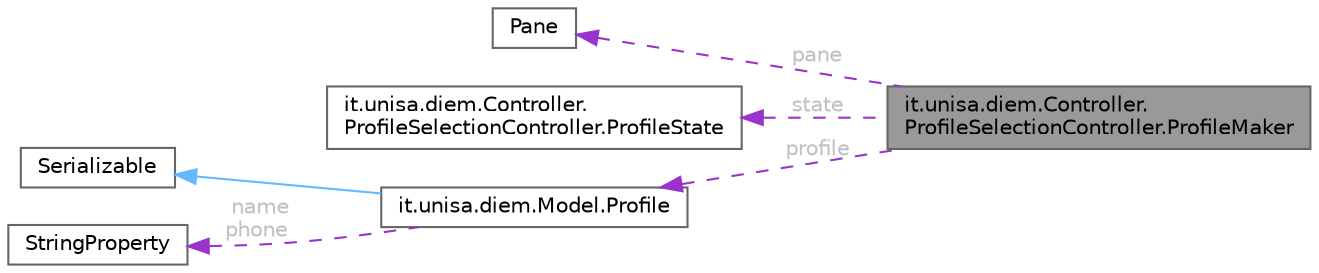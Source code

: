 digraph "it.unisa.diem.Controller.ProfileSelectionController.ProfileMaker"
{
 // LATEX_PDF_SIZE
  bgcolor="transparent";
  edge [fontname=Helvetica,fontsize=10,labelfontname=Helvetica,labelfontsize=10];
  node [fontname=Helvetica,fontsize=10,shape=box,height=0.2,width=0.4];
  rankdir="LR";
  Node1 [id="Node000001",label="it.unisa.diem.Controller.\lProfileSelectionController.ProfileMaker",height=0.2,width=0.4,color="gray40", fillcolor="grey60", style="filled", fontcolor="black",tooltip=" "];
  Node2 -> Node1 [id="edge1_Node000001_Node000002",dir="back",color="darkorchid3",style="dashed",tooltip=" ",label=" pane",fontcolor="grey" ];
  Node2 [id="Node000002",label="Pane",height=0.2,width=0.4,color="gray40", fillcolor="white", style="filled",tooltip=" "];
  Node3 -> Node1 [id="edge2_Node000001_Node000003",dir="back",color="darkorchid3",style="dashed",tooltip=" ",label=" state",fontcolor="grey" ];
  Node3 [id="Node000003",label="it.unisa.diem.Controller.\lProfileSelectionController.ProfileState",height=0.2,width=0.4,color="gray40", fillcolor="white", style="filled",tooltip=" "];
  Node4 -> Node1 [id="edge3_Node000001_Node000004",dir="back",color="darkorchid3",style="dashed",tooltip=" ",label=" profile",fontcolor="grey" ];
  Node4 [id="Node000004",label="it.unisa.diem.Model.Profile",height=0.2,width=0.4,color="gray40", fillcolor="white", style="filled",URL="$classit_1_1unisa_1_1diem_1_1Model_1_1Profile.html",tooltip="Represents a profile in the application."];
  Node5 -> Node4 [id="edge4_Node000004_Node000005",dir="back",color="steelblue1",style="solid",tooltip=" "];
  Node5 [id="Node000005",label="Serializable",height=0.2,width=0.4,color="gray40", fillcolor="white", style="filled",tooltip=" "];
  Node6 -> Node4 [id="edge5_Node000004_Node000006",dir="back",color="darkorchid3",style="dashed",tooltip=" ",label=" name\nphone",fontcolor="grey" ];
  Node6 [id="Node000006",label="StringProperty",height=0.2,width=0.4,color="gray40", fillcolor="white", style="filled",tooltip=" "];
}
